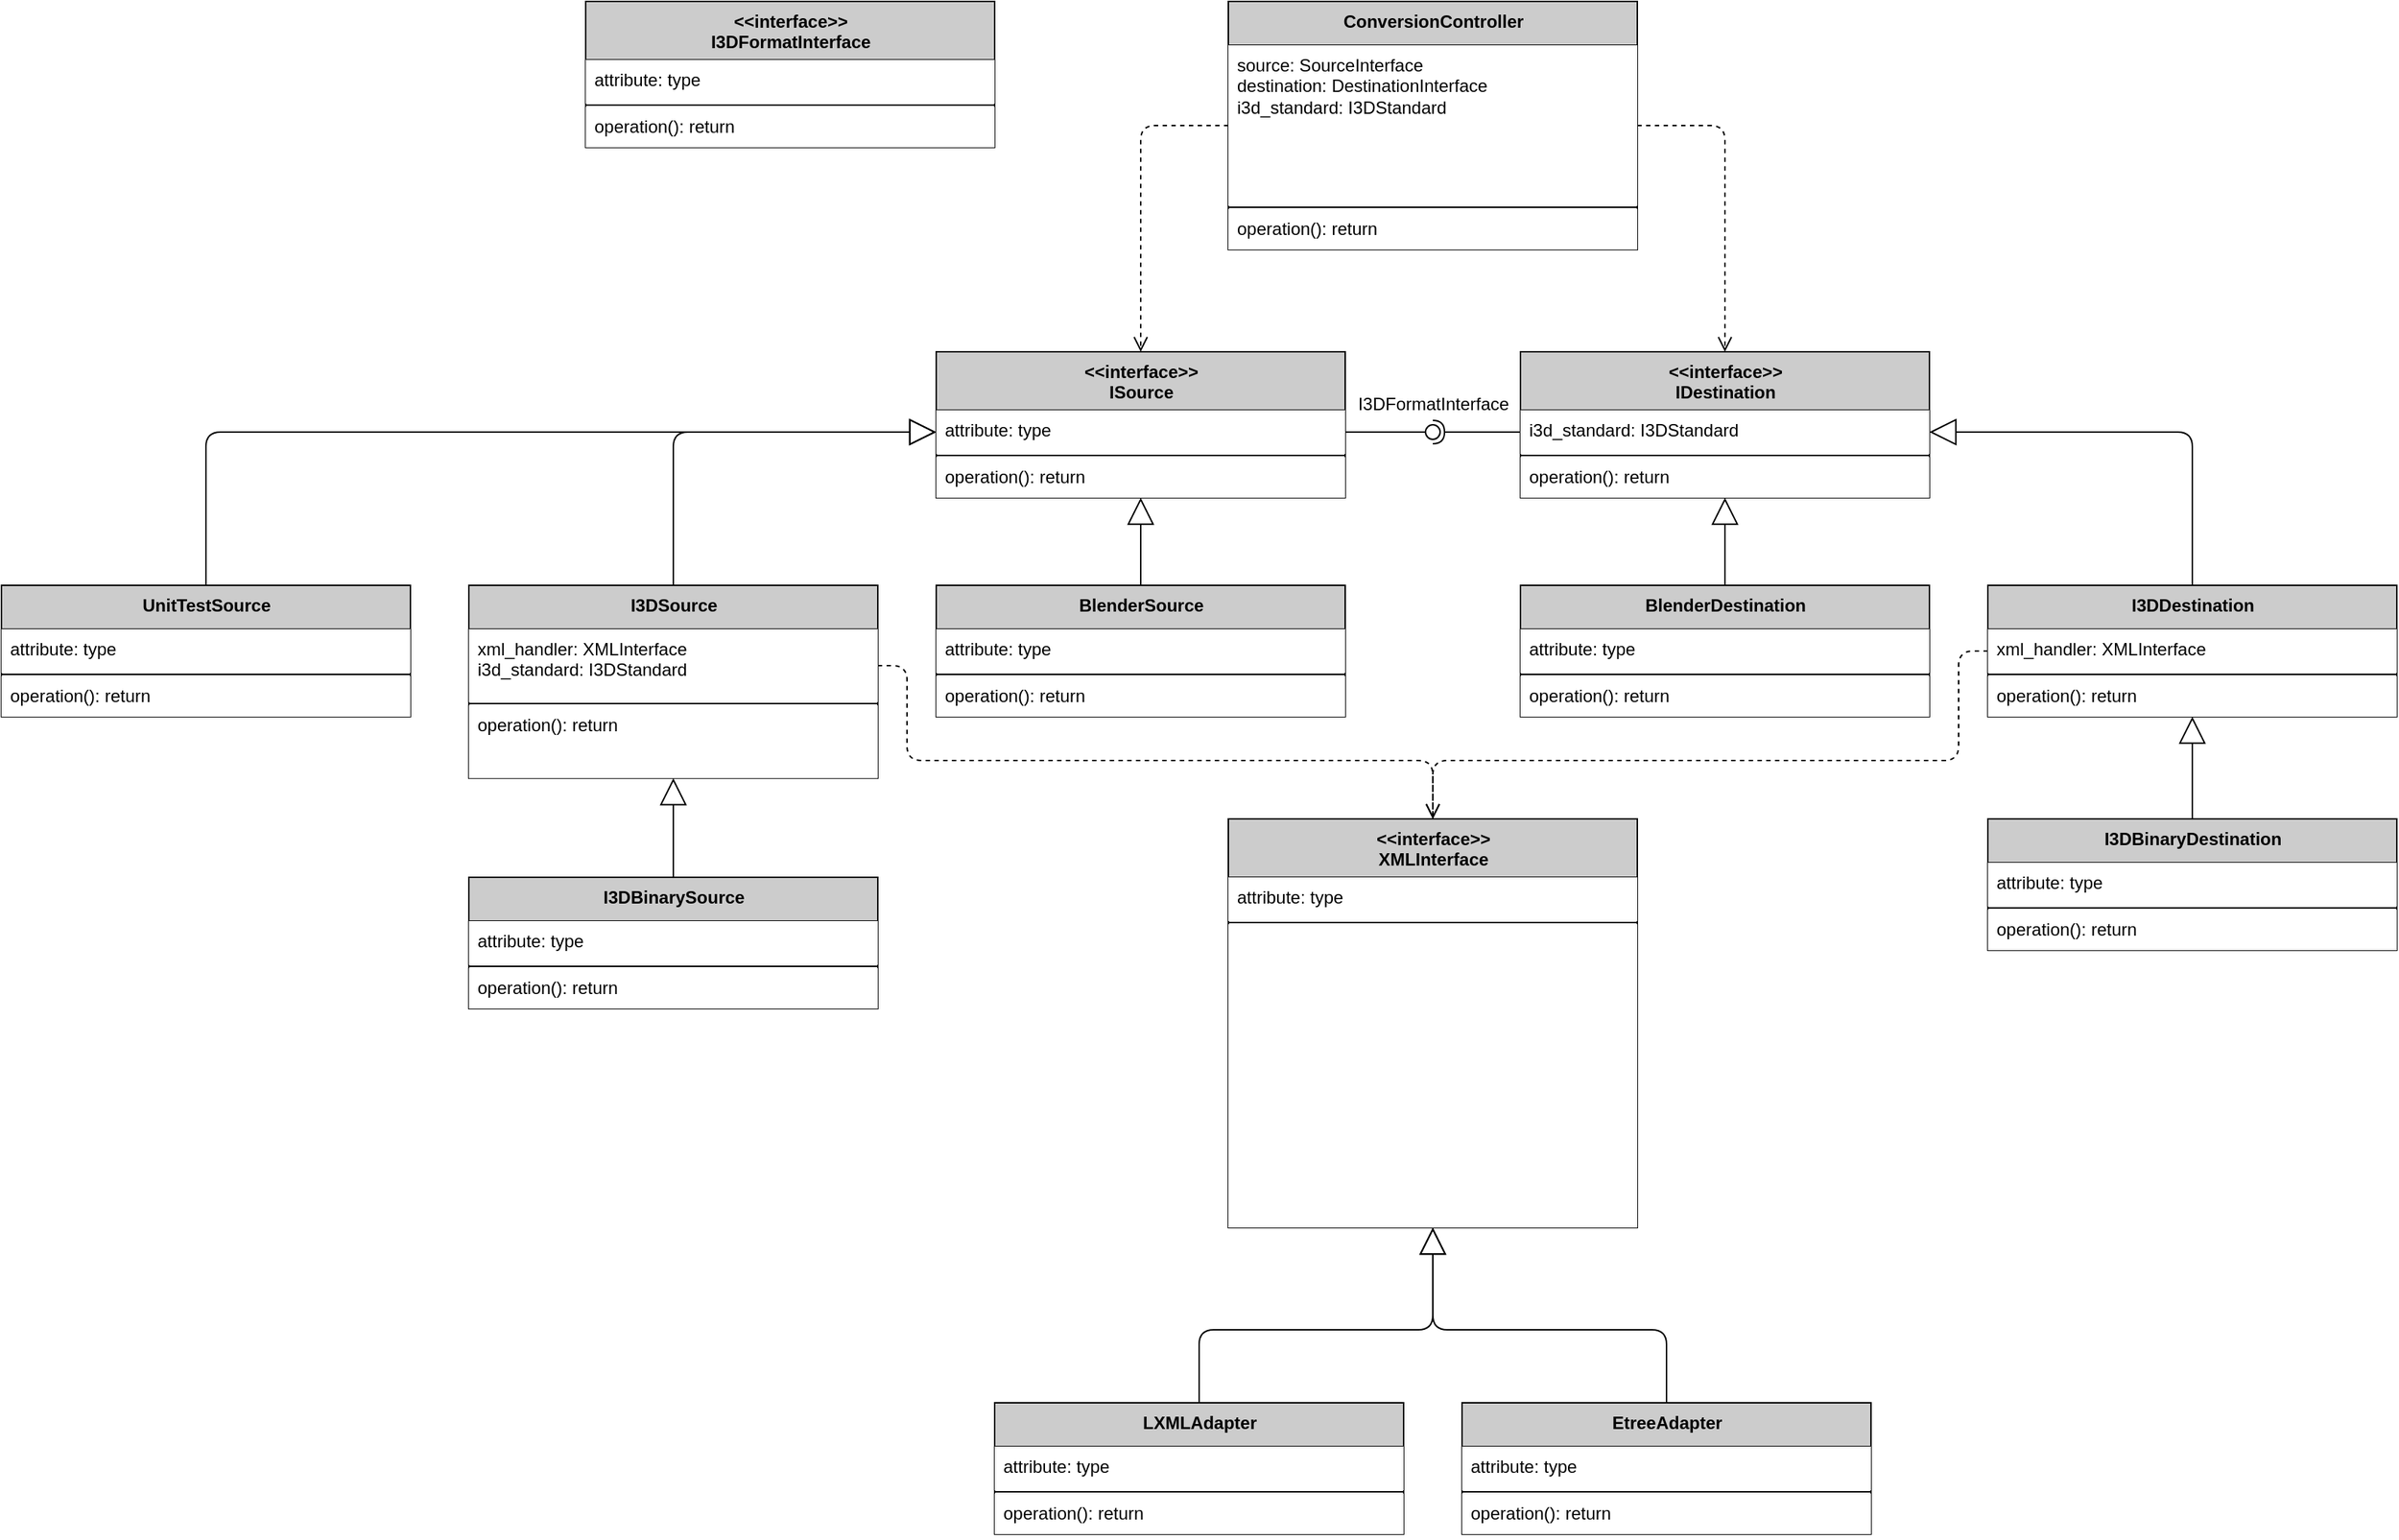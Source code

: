 <mxfile version="14.6.13" type="device" pages="3"><diagram id="AAYSQOXuR-C3PkF5I2tt" name="Modular Architecture"><mxGraphModel dx="4148" dy="2170" grid="1" gridSize="10" guides="1" tooltips="1" connect="1" arrows="1" fold="1" page="1" pageScale="1" pageWidth="1169" pageHeight="827" math="0" shadow="0"><root><mxCell id="ESPLEC_5IfRMAfFLQgVI-0"/><mxCell id="ESPLEC_5IfRMAfFLQgVI-1" parent="ESPLEC_5IfRMAfFLQgVI-0"/><mxCell id="ESPLEC_5IfRMAfFLQgVI-19" value="BlenderSource" style="swimlane;fontStyle=1;align=center;verticalAlign=top;childLayout=stackLayout;horizontal=1;startSize=30;horizontalStack=0;resizeParent=1;resizeParentMax=0;resizeLast=0;collapsible=1;marginBottom=0;fillColor=#CCCCCC;html=1;" parent="ESPLEC_5IfRMAfFLQgVI-1" vertex="1"><mxGeometry x="-640" y="320" width="280" height="90" as="geometry"/></mxCell><mxCell id="ESPLEC_5IfRMAfFLQgVI-20" value="attribute: type&lt;br&gt;&amp;nbsp;" style="text;strokeColor=none;align=left;verticalAlign=top;spacingLeft=4;spacingRight=4;overflow=hidden;rotatable=0;points=[[0,0.5],[1,0.5],[1, 0.25],[1,0.75],[0, 0.25],[0,0.75]];portConstraint=eastwest;html=1;fillColor=#ffffff;" parent="ESPLEC_5IfRMAfFLQgVI-19" vertex="1"><mxGeometry y="30" width="280" height="30" as="geometry"/></mxCell><mxCell id="ESPLEC_5IfRMAfFLQgVI-21" value="" style="line;strokeWidth=1;fillColor=none;align=left;verticalAlign=middle;spacingTop=0;spacingLeft=0;spacingRight=0;rotatable=0;labelPosition=right;points=[];portConstraint=eastwest;sketch=0;spacing=0;fontSize=12;perimeterSpacing=0;shadow=0;" parent="ESPLEC_5IfRMAfFLQgVI-19" vertex="1"><mxGeometry y="60" width="280" height="2.12" as="geometry"/></mxCell><mxCell id="ESPLEC_5IfRMAfFLQgVI-22" value="operation(): return" style="text;strokeColor=none;align=left;verticalAlign=top;spacingLeft=4;spacingRight=4;overflow=hidden;rotatable=0;points=[[0,0.5],[1,0.5]];portConstraint=eastwest;fillColor=#ffffff;html=1;" parent="ESPLEC_5IfRMAfFLQgVI-19" vertex="1"><mxGeometry y="62.12" width="280" height="27.88" as="geometry"/></mxCell><mxCell id="ESPLEC_5IfRMAfFLQgVI-23" value="I3DBinaryDestination" style="swimlane;fontStyle=1;align=center;verticalAlign=top;childLayout=stackLayout;horizontal=1;startSize=30;horizontalStack=0;resizeParent=1;resizeParentMax=0;resizeLast=0;collapsible=1;marginBottom=0;fillColor=#CCCCCC;html=1;" parent="ESPLEC_5IfRMAfFLQgVI-1" vertex="1"><mxGeometry x="80" y="480" width="280" height="90" as="geometry"/></mxCell><mxCell id="ESPLEC_5IfRMAfFLQgVI-24" value="attribute: type&lt;br&gt;&amp;nbsp;" style="text;strokeColor=none;align=left;verticalAlign=top;spacingLeft=4;spacingRight=4;overflow=hidden;rotatable=0;points=[[0,0.5],[1,0.5],[1, 0.25],[1,0.75],[0, 0.25],[0,0.75]];portConstraint=eastwest;html=1;fillColor=#ffffff;" parent="ESPLEC_5IfRMAfFLQgVI-23" vertex="1"><mxGeometry y="30" width="280" height="30" as="geometry"/></mxCell><mxCell id="ESPLEC_5IfRMAfFLQgVI-25" value="" style="line;strokeWidth=1;fillColor=none;align=left;verticalAlign=middle;spacingTop=0;spacingLeft=0;spacingRight=0;rotatable=0;labelPosition=right;points=[];portConstraint=eastwest;sketch=0;spacing=0;fontSize=12;perimeterSpacing=0;shadow=0;" parent="ESPLEC_5IfRMAfFLQgVI-23" vertex="1"><mxGeometry y="60" width="280" height="2.12" as="geometry"/></mxCell><mxCell id="ESPLEC_5IfRMAfFLQgVI-26" value="operation(): return" style="text;strokeColor=none;align=left;verticalAlign=top;spacingLeft=4;spacingRight=4;overflow=hidden;rotatable=0;points=[[0,0.5],[1,0.5]];portConstraint=eastwest;fillColor=#ffffff;html=1;" parent="ESPLEC_5IfRMAfFLQgVI-23" vertex="1"><mxGeometry y="62.12" width="280" height="27.88" as="geometry"/></mxCell><mxCell id="ESPLEC_5IfRMAfFLQgVI-66" value="&amp;lt;&amp;lt;interface&amp;gt;&amp;gt;&lt;br&gt;ISource" style="swimlane;fontStyle=1;align=center;verticalAlign=top;childLayout=stackLayout;horizontal=1;startSize=40;horizontalStack=0;resizeParent=1;resizeParentMax=0;resizeLast=0;collapsible=1;marginBottom=0;fillColor=#CCCCCC;html=1;" parent="ESPLEC_5IfRMAfFLQgVI-1" vertex="1"><mxGeometry x="-640" y="160" width="280" height="100" as="geometry"/></mxCell><mxCell id="ESPLEC_5IfRMAfFLQgVI-67" value="attribute: type&lt;br&gt;&amp;nbsp;" style="text;strokeColor=none;align=left;verticalAlign=top;spacingLeft=4;spacingRight=4;overflow=hidden;rotatable=0;points=[[0,0.5],[1,0.5],[1, 0.25],[1,0.75],[0, 0.25],[0,0.75]];portConstraint=eastwest;html=1;fillColor=#ffffff;" parent="ESPLEC_5IfRMAfFLQgVI-66" vertex="1"><mxGeometry y="40" width="280" height="30" as="geometry"/></mxCell><mxCell id="ESPLEC_5IfRMAfFLQgVI-68" value="" style="line;strokeWidth=1;fillColor=none;align=left;verticalAlign=middle;spacingTop=0;spacingLeft=0;spacingRight=0;rotatable=0;labelPosition=right;points=[];portConstraint=eastwest;sketch=0;spacing=0;fontSize=12;perimeterSpacing=0;shadow=0;" parent="ESPLEC_5IfRMAfFLQgVI-66" vertex="1"><mxGeometry y="70" width="280" height="2.12" as="geometry"/></mxCell><mxCell id="ESPLEC_5IfRMAfFLQgVI-69" value="operation(): return" style="text;strokeColor=none;align=left;verticalAlign=top;spacingLeft=4;spacingRight=4;overflow=hidden;rotatable=0;points=[[0,0.5],[1,0.5]];portConstraint=eastwest;fillColor=#ffffff;html=1;" parent="ESPLEC_5IfRMAfFLQgVI-66" vertex="1"><mxGeometry y="72.12" width="280" height="27.88" as="geometry"/></mxCell><mxCell id="ESPLEC_5IfRMAfFLQgVI-70" value="&amp;lt;&amp;lt;interface&amp;gt;&amp;gt;&lt;br&gt;IDestination" style="swimlane;fontStyle=1;align=center;verticalAlign=top;childLayout=stackLayout;horizontal=1;startSize=40;horizontalStack=0;resizeParent=1;resizeParentMax=0;resizeLast=0;collapsible=1;marginBottom=0;fillColor=#CCCCCC;html=1;" parent="ESPLEC_5IfRMAfFLQgVI-1" vertex="1"><mxGeometry x="-240" y="160" width="280" height="100" as="geometry"/></mxCell><mxCell id="ESPLEC_5IfRMAfFLQgVI-71" value="i3d_standard: I3DStandard" style="text;strokeColor=none;align=left;verticalAlign=top;spacingLeft=4;spacingRight=4;overflow=hidden;rotatable=0;points=[[0,0.5],[1,0.5],[1, 0.25],[1,0.75],[0, 0.25],[0,0.75]];portConstraint=eastwest;html=1;fillColor=#ffffff;" parent="ESPLEC_5IfRMAfFLQgVI-70" vertex="1"><mxGeometry y="40" width="280" height="30" as="geometry"/></mxCell><mxCell id="ESPLEC_5IfRMAfFLQgVI-72" value="" style="line;strokeWidth=1;fillColor=none;align=left;verticalAlign=middle;spacingTop=0;spacingLeft=0;spacingRight=0;rotatable=0;labelPosition=right;points=[];portConstraint=eastwest;sketch=0;spacing=0;fontSize=12;perimeterSpacing=0;shadow=0;" parent="ESPLEC_5IfRMAfFLQgVI-70" vertex="1"><mxGeometry y="70" width="280" height="2.12" as="geometry"/></mxCell><mxCell id="ESPLEC_5IfRMAfFLQgVI-73" value="operation(): return" style="text;strokeColor=none;align=left;verticalAlign=top;spacingLeft=4;spacingRight=4;overflow=hidden;rotatable=0;points=[[0,0.5],[1,0.5]];portConstraint=eastwest;fillColor=#ffffff;html=1;" parent="ESPLEC_5IfRMAfFLQgVI-70" vertex="1"><mxGeometry y="72.12" width="280" height="27.88" as="geometry"/></mxCell><mxCell id="ESPLEC_5IfRMAfFLQgVI-74" value="I3DSource" style="swimlane;fontStyle=1;align=center;verticalAlign=top;childLayout=stackLayout;horizontal=1;startSize=30;horizontalStack=0;resizeParent=1;resizeParentMax=0;resizeLast=0;collapsible=1;marginBottom=0;fillColor=#CCCCCC;html=1;" parent="ESPLEC_5IfRMAfFLQgVI-1" vertex="1"><mxGeometry x="-960" y="320" width="280" height="132.12" as="geometry"/></mxCell><mxCell id="ESPLEC_5IfRMAfFLQgVI-75" value="xml_handler: XMLInterface&lt;br&gt;i3d_standard: I3DStandard" style="text;strokeColor=none;align=left;verticalAlign=top;spacingLeft=4;spacingRight=4;overflow=hidden;rotatable=0;points=[[0,0.5],[1,0.5],[1, 0.25],[1,0.75],[0, 0.25],[0,0.75]];portConstraint=eastwest;html=1;fillColor=#ffffff;" parent="ESPLEC_5IfRMAfFLQgVI-74" vertex="1"><mxGeometry y="30" width="280" height="50" as="geometry"/></mxCell><mxCell id="ESPLEC_5IfRMAfFLQgVI-76" value="" style="line;strokeWidth=1;fillColor=none;align=left;verticalAlign=middle;spacingTop=0;spacingLeft=0;spacingRight=0;rotatable=0;labelPosition=right;points=[];portConstraint=eastwest;sketch=0;spacing=0;fontSize=12;perimeterSpacing=0;shadow=0;" parent="ESPLEC_5IfRMAfFLQgVI-74" vertex="1"><mxGeometry y="80" width="280" height="2.12" as="geometry"/></mxCell><mxCell id="ESPLEC_5IfRMAfFLQgVI-77" value="operation(): return" style="text;strokeColor=none;align=left;verticalAlign=top;spacingLeft=4;spacingRight=4;overflow=hidden;rotatable=0;points=[[0,0.5],[1,0.5]];portConstraint=eastwest;fillColor=#ffffff;html=1;" parent="ESPLEC_5IfRMAfFLQgVI-74" vertex="1"><mxGeometry y="82.12" width="280" height="50" as="geometry"/></mxCell><mxCell id="ESPLEC_5IfRMAfFLQgVI-78" value="BlenderDestination" style="swimlane;fontStyle=1;align=center;verticalAlign=top;childLayout=stackLayout;horizontal=1;startSize=30;horizontalStack=0;resizeParent=1;resizeParentMax=0;resizeLast=0;collapsible=1;marginBottom=0;fillColor=#CCCCCC;html=1;" parent="ESPLEC_5IfRMAfFLQgVI-1" vertex="1"><mxGeometry x="-240" y="320" width="280" height="90" as="geometry"/></mxCell><mxCell id="ESPLEC_5IfRMAfFLQgVI-79" value="attribute: type&lt;br&gt;&amp;nbsp;" style="text;strokeColor=none;align=left;verticalAlign=top;spacingLeft=4;spacingRight=4;overflow=hidden;rotatable=0;points=[[0,0.5],[1,0.5],[1, 0.25],[1,0.75],[0, 0.25],[0,0.75]];portConstraint=eastwest;html=1;fillColor=#ffffff;" parent="ESPLEC_5IfRMAfFLQgVI-78" vertex="1"><mxGeometry y="30" width="280" height="30" as="geometry"/></mxCell><mxCell id="ESPLEC_5IfRMAfFLQgVI-80" value="" style="line;strokeWidth=1;fillColor=none;align=left;verticalAlign=middle;spacingTop=0;spacingLeft=0;spacingRight=0;rotatable=0;labelPosition=right;points=[];portConstraint=eastwest;sketch=0;spacing=0;fontSize=12;perimeterSpacing=0;shadow=0;" parent="ESPLEC_5IfRMAfFLQgVI-78" vertex="1"><mxGeometry y="60" width="280" height="2.12" as="geometry"/></mxCell><mxCell id="ESPLEC_5IfRMAfFLQgVI-81" value="operation(): return" style="text;strokeColor=none;align=left;verticalAlign=top;spacingLeft=4;spacingRight=4;overflow=hidden;rotatable=0;points=[[0,0.5],[1,0.5]];portConstraint=eastwest;fillColor=#ffffff;html=1;" parent="ESPLEC_5IfRMAfFLQgVI-78" vertex="1"><mxGeometry y="62.12" width="280" height="27.88" as="geometry"/></mxCell><mxCell id="ESPLEC_5IfRMAfFLQgVI-82" value="ConversionController" style="swimlane;fontStyle=1;align=center;verticalAlign=top;childLayout=stackLayout;horizontal=1;startSize=30;horizontalStack=0;resizeParent=1;resizeParentMax=0;resizeLast=0;collapsible=1;marginBottom=0;fillColor=#CCCCCC;html=1;" parent="ESPLEC_5IfRMAfFLQgVI-1" vertex="1"><mxGeometry x="-440" y="-80" width="280" height="170" as="geometry"/></mxCell><mxCell id="ESPLEC_5IfRMAfFLQgVI-83" value="source: SourceInterface&lt;br&gt;destination: DestinationInterface&lt;br&gt;i3d_standard: I3DStandard" style="text;strokeColor=none;align=left;verticalAlign=top;spacingLeft=4;spacingRight=4;overflow=hidden;rotatable=0;points=[[0,0.5],[1,0.5],[1, 0.25],[1,0.75],[0, 0.25],[0,0.75]];portConstraint=eastwest;html=1;fillColor=#ffffff;" parent="ESPLEC_5IfRMAfFLQgVI-82" vertex="1"><mxGeometry y="30" width="280" height="110" as="geometry"/></mxCell><mxCell id="ESPLEC_5IfRMAfFLQgVI-84" value="" style="line;strokeWidth=1;fillColor=none;align=left;verticalAlign=middle;spacingTop=0;spacingLeft=0;spacingRight=0;rotatable=0;labelPosition=right;points=[];portConstraint=eastwest;sketch=0;spacing=0;fontSize=12;perimeterSpacing=0;shadow=0;" parent="ESPLEC_5IfRMAfFLQgVI-82" vertex="1"><mxGeometry y="140" width="280" height="2.12" as="geometry"/></mxCell><mxCell id="ESPLEC_5IfRMAfFLQgVI-85" value="operation(): return" style="text;strokeColor=none;align=left;verticalAlign=top;spacingLeft=4;spacingRight=4;overflow=hidden;rotatable=0;points=[[0,0.5],[1,0.5]];portConstraint=eastwest;fillColor=#ffffff;html=1;" parent="ESPLEC_5IfRMAfFLQgVI-82" vertex="1"><mxGeometry y="142.12" width="280" height="27.88" as="geometry"/></mxCell><mxCell id="ESPLEC_5IfRMAfFLQgVI-87" value="I3DDestination" style="swimlane;fontStyle=1;align=center;verticalAlign=top;childLayout=stackLayout;horizontal=1;startSize=30;horizontalStack=0;resizeParent=1;resizeParentMax=0;resizeLast=0;collapsible=1;marginBottom=0;fillColor=#CCCCCC;html=1;" parent="ESPLEC_5IfRMAfFLQgVI-1" vertex="1"><mxGeometry x="80" y="320" width="280" height="90" as="geometry"/></mxCell><mxCell id="ESPLEC_5IfRMAfFLQgVI-88" value="xml_handler: XMLInterface&lt;br&gt;&amp;nbsp;" style="text;strokeColor=none;align=left;verticalAlign=top;spacingLeft=4;spacingRight=4;overflow=hidden;rotatable=0;points=[[0,0.5],[1,0.5],[1, 0.25],[1,0.75],[0, 0.25],[0,0.75]];portConstraint=eastwest;html=1;fillColor=#ffffff;" parent="ESPLEC_5IfRMAfFLQgVI-87" vertex="1"><mxGeometry y="30" width="280" height="30" as="geometry"/></mxCell><mxCell id="ESPLEC_5IfRMAfFLQgVI-89" value="" style="line;strokeWidth=1;fillColor=none;align=left;verticalAlign=middle;spacingTop=0;spacingLeft=0;spacingRight=0;rotatable=0;labelPosition=right;points=[];portConstraint=eastwest;sketch=0;spacing=0;fontSize=12;perimeterSpacing=0;shadow=0;" parent="ESPLEC_5IfRMAfFLQgVI-87" vertex="1"><mxGeometry y="60" width="280" height="2.12" as="geometry"/></mxCell><mxCell id="ESPLEC_5IfRMAfFLQgVI-90" value="operation(): return" style="text;strokeColor=none;align=left;verticalAlign=top;spacingLeft=4;spacingRight=4;overflow=hidden;rotatable=0;points=[[0,0.5],[1,0.5]];portConstraint=eastwest;fillColor=#ffffff;html=1;" parent="ESPLEC_5IfRMAfFLQgVI-87" vertex="1"><mxGeometry y="62.12" width="280" height="27.88" as="geometry"/></mxCell><mxCell id="ESPLEC_5IfRMAfFLQgVI-91" value="I3DBinarySource" style="swimlane;fontStyle=1;align=center;verticalAlign=top;childLayout=stackLayout;horizontal=1;startSize=30;horizontalStack=0;resizeParent=1;resizeParentMax=0;resizeLast=0;collapsible=1;marginBottom=0;fillColor=#CCCCCC;html=1;" parent="ESPLEC_5IfRMAfFLQgVI-1" vertex="1"><mxGeometry x="-960" y="520" width="280" height="90" as="geometry"/></mxCell><mxCell id="ESPLEC_5IfRMAfFLQgVI-92" value="attribute: type&lt;br&gt;&amp;nbsp;" style="text;strokeColor=none;align=left;verticalAlign=top;spacingLeft=4;spacingRight=4;overflow=hidden;rotatable=0;points=[[0,0.5],[1,0.5],[1, 0.25],[1,0.75],[0, 0.25],[0,0.75]];portConstraint=eastwest;html=1;fillColor=#ffffff;" parent="ESPLEC_5IfRMAfFLQgVI-91" vertex="1"><mxGeometry y="30" width="280" height="30" as="geometry"/></mxCell><mxCell id="ESPLEC_5IfRMAfFLQgVI-93" value="" style="line;strokeWidth=1;fillColor=none;align=left;verticalAlign=middle;spacingTop=0;spacingLeft=0;spacingRight=0;rotatable=0;labelPosition=right;points=[];portConstraint=eastwest;sketch=0;spacing=0;fontSize=12;perimeterSpacing=0;shadow=0;" parent="ESPLEC_5IfRMAfFLQgVI-91" vertex="1"><mxGeometry y="60" width="280" height="2.12" as="geometry"/></mxCell><mxCell id="ESPLEC_5IfRMAfFLQgVI-94" value="operation(): return" style="text;strokeColor=none;align=left;verticalAlign=top;spacingLeft=4;spacingRight=4;overflow=hidden;rotatable=0;points=[[0,0.5],[1,0.5]];portConstraint=eastwest;fillColor=#ffffff;html=1;" parent="ESPLEC_5IfRMAfFLQgVI-91" vertex="1"><mxGeometry y="62.12" width="280" height="27.88" as="geometry"/></mxCell><mxCell id="ESPLEC_5IfRMAfFLQgVI-95" value="" style="endArrow=open;startArrow=none;endFill=0;startFill=0;endSize=8;html=1;verticalAlign=bottom;dashed=1;labelBackgroundColor=none;entryX=0.5;entryY=0;entryDx=0;entryDy=0;exitX=1;exitY=0.5;exitDx=0;exitDy=0;" parent="ESPLEC_5IfRMAfFLQgVI-1" source="ESPLEC_5IfRMAfFLQgVI-83" target="ESPLEC_5IfRMAfFLQgVI-70" edge="1"><mxGeometry y="40" width="160" relative="1" as="geometry"><mxPoint x="-310" y="230" as="sourcePoint"/><mxPoint x="-150" y="230" as="targetPoint"/><mxPoint as="offset"/><Array as="points"><mxPoint x="-100" y="5"/></Array></mxGeometry></mxCell><mxCell id="ESPLEC_5IfRMAfFLQgVI-96" value="" style="endArrow=open;startArrow=none;endFill=0;startFill=0;endSize=8;html=1;verticalAlign=bottom;dashed=1;labelBackgroundColor=none;entryX=0.5;entryY=0;entryDx=0;entryDy=0;exitX=0;exitY=0.5;exitDx=0;exitDy=0;" parent="ESPLEC_5IfRMAfFLQgVI-1" source="ESPLEC_5IfRMAfFLQgVI-83" target="ESPLEC_5IfRMAfFLQgVI-66" edge="1"><mxGeometry y="40" width="160" relative="1" as="geometry"><mxPoint x="-360" y="230" as="sourcePoint"/><mxPoint x="-200" y="230" as="targetPoint"/><mxPoint as="offset"/><Array as="points"><mxPoint x="-500" y="5"/></Array></mxGeometry></mxCell><mxCell id="ESPLEC_5IfRMAfFLQgVI-97" value="" style="endArrow=block;endSize=16;endFill=0;html=1;exitX=0.5;exitY=0;exitDx=0;exitDy=0;entryX=0.5;entryY=1;entryDx=0;entryDy=0;" parent="ESPLEC_5IfRMAfFLQgVI-1" source="ESPLEC_5IfRMAfFLQgVI-19" target="ESPLEC_5IfRMAfFLQgVI-66" edge="1"><mxGeometry width="160" relative="1" as="geometry"><mxPoint x="-750" y="280" as="sourcePoint"/><mxPoint x="-680" y="290" as="targetPoint"/></mxGeometry></mxCell><mxCell id="ESPLEC_5IfRMAfFLQgVI-98" value="" style="endArrow=block;endSize=16;endFill=0;html=1;exitX=0.5;exitY=0;exitDx=0;exitDy=0;entryX=0;entryY=0.5;entryDx=0;entryDy=0;" parent="ESPLEC_5IfRMAfFLQgVI-1" source="ESPLEC_5IfRMAfFLQgVI-74" target="ESPLEC_5IfRMAfFLQgVI-67" edge="1"><mxGeometry width="160" relative="1" as="geometry"><mxPoint x="-760" y="320" as="sourcePoint"/><mxPoint x="-870" y="220" as="targetPoint"/><Array as="points"><mxPoint x="-820" y="215"/></Array></mxGeometry></mxCell><mxCell id="ESPLEC_5IfRMAfFLQgVI-101" value="" style="endArrow=block;endSize=16;endFill=0;html=1;exitX=0.5;exitY=0;exitDx=0;exitDy=0;entryX=0.5;entryY=1;entryDx=0;entryDy=0;" parent="ESPLEC_5IfRMAfFLQgVI-1" source="ESPLEC_5IfRMAfFLQgVI-78" target="ESPLEC_5IfRMAfFLQgVI-70" edge="1"><mxGeometry width="160" relative="1" as="geometry"><mxPoint x="280" y="320" as="sourcePoint"/><mxPoint x="-100" y="280" as="targetPoint"/></mxGeometry></mxCell><mxCell id="ESPLEC_5IfRMAfFLQgVI-102" value="" style="endArrow=block;endSize=16;endFill=0;html=1;entryX=1;entryY=0.5;entryDx=0;entryDy=0;exitX=0.5;exitY=0;exitDx=0;exitDy=0;" parent="ESPLEC_5IfRMAfFLQgVI-1" source="ESPLEC_5IfRMAfFLQgVI-87" target="ESPLEC_5IfRMAfFLQgVI-71" edge="1"><mxGeometry width="160" relative="1" as="geometry"><mxPoint x="280" y="320" as="sourcePoint"/><mxPoint x="280" y="240" as="targetPoint"/><Array as="points"><mxPoint x="220" y="215"/></Array></mxGeometry></mxCell><mxCell id="ESPLEC_5IfRMAfFLQgVI-105" value="" style="endArrow=block;endSize=16;endFill=0;html=1;exitX=0.5;exitY=0;exitDx=0;exitDy=0;entryX=0.5;entryY=1;entryDx=0;entryDy=0;" parent="ESPLEC_5IfRMAfFLQgVI-1" source="ESPLEC_5IfRMAfFLQgVI-91" target="ESPLEC_5IfRMAfFLQgVI-74" edge="1"><mxGeometry width="160" relative="1" as="geometry"><mxPoint x="-730" y="350" as="sourcePoint"/><mxPoint x="-1060" y="280" as="targetPoint"/></mxGeometry></mxCell><mxCell id="ESPLEC_5IfRMAfFLQgVI-106" value="" style="endArrow=block;endSize=16;endFill=0;html=1;exitX=0.5;exitY=0;exitDx=0;exitDy=0;entryX=0.5;entryY=1;entryDx=0;entryDy=0;" parent="ESPLEC_5IfRMAfFLQgVI-1" source="ESPLEC_5IfRMAfFLQgVI-23" target="ESPLEC_5IfRMAfFLQgVI-87" edge="1"><mxGeometry width="160" relative="1" as="geometry"><mxPoint x="410" y="330" as="sourcePoint"/><mxPoint x="410" y="250" as="targetPoint"/></mxGeometry></mxCell><mxCell id="ESPLEC_5IfRMAfFLQgVI-107" value="" style="rounded=0;orthogonalLoop=1;jettySize=auto;html=1;endArrow=none;endFill=0;exitX=1;exitY=0.5;exitDx=0;exitDy=0;" parent="ESPLEC_5IfRMAfFLQgVI-1" source="ESPLEC_5IfRMAfFLQgVI-67" target="ESPLEC_5IfRMAfFLQgVI-110" edge="1"><mxGeometry relative="1" as="geometry"><mxPoint x="-280" y="305" as="sourcePoint"/></mxGeometry></mxCell><mxCell id="ESPLEC_5IfRMAfFLQgVI-108" value="I3DFormatInterface" style="edgeLabel;html=1;align=center;verticalAlign=middle;resizable=0;points=[];fontSize=12;" parent="ESPLEC_5IfRMAfFLQgVI-107" vertex="1" connectable="0"><mxGeometry x="-0.377" y="1" relative="1" as="geometry"><mxPoint x="43" y="-18" as="offset"/></mxGeometry></mxCell><mxCell id="ESPLEC_5IfRMAfFLQgVI-109" value="" style="rounded=0;orthogonalLoop=1;jettySize=auto;html=1;endArrow=halfCircle;endFill=0;entryX=0.5;entryY=0.5;entryDx=0;entryDy=0;endSize=6;strokeWidth=1;exitX=0;exitY=0.5;exitDx=0;exitDy=0;" parent="ESPLEC_5IfRMAfFLQgVI-1" source="ESPLEC_5IfRMAfFLQgVI-71" target="ESPLEC_5IfRMAfFLQgVI-110" edge="1"><mxGeometry relative="1" as="geometry"><mxPoint x="-240" y="305" as="sourcePoint"/></mxGeometry></mxCell><mxCell id="ESPLEC_5IfRMAfFLQgVI-110" value="" style="ellipse;whiteSpace=wrap;html=1;fontFamily=Helvetica;fontSize=12;fontColor=#000000;align=center;strokeColor=#000000;fillColor=#ffffff;points=[];aspect=fixed;resizable=0;" parent="ESPLEC_5IfRMAfFLQgVI-1" vertex="1"><mxGeometry x="-305" y="210" width="10" height="10" as="geometry"/></mxCell><mxCell id="ESPLEC_5IfRMAfFLQgVI-119" value="&amp;lt;&amp;lt;interface&amp;gt;&amp;gt;&lt;br&gt;XMLInterface" style="swimlane;fontStyle=1;align=center;verticalAlign=top;childLayout=stackLayout;horizontal=1;startSize=40;horizontalStack=0;resizeParent=1;resizeParentMax=0;resizeLast=0;collapsible=1;marginBottom=0;fillColor=#CCCCCC;html=1;" parent="ESPLEC_5IfRMAfFLQgVI-1" vertex="1"><mxGeometry x="-440" y="480" width="280" height="280" as="geometry"/></mxCell><mxCell id="ESPLEC_5IfRMAfFLQgVI-120" value="attribute: type&lt;br&gt;&amp;nbsp;" style="text;strokeColor=none;align=left;verticalAlign=top;spacingLeft=4;spacingRight=4;overflow=hidden;rotatable=0;points=[[0,0.5],[1,0.5],[1, 0.25],[1,0.75],[0, 0.25],[0,0.75]];portConstraint=eastwest;html=1;fillColor=#ffffff;" parent="ESPLEC_5IfRMAfFLQgVI-119" vertex="1"><mxGeometry y="40" width="280" height="30" as="geometry"/></mxCell><mxCell id="ESPLEC_5IfRMAfFLQgVI-121" value="" style="line;strokeWidth=1;fillColor=none;align=left;verticalAlign=middle;spacingTop=0;spacingLeft=0;spacingRight=0;rotatable=0;labelPosition=right;points=[];portConstraint=eastwest;sketch=0;spacing=0;fontSize=12;perimeterSpacing=0;shadow=0;" parent="ESPLEC_5IfRMAfFLQgVI-119" vertex="1"><mxGeometry y="70" width="280" height="2.12" as="geometry"/></mxCell><mxCell id="ESPLEC_5IfRMAfFLQgVI-122" value="" style="text;strokeColor=none;align=left;verticalAlign=top;spacingLeft=4;spacingRight=4;overflow=hidden;rotatable=0;points=[[0,0.5],[1,0.5]];portConstraint=eastwest;fillColor=#ffffff;html=1;" parent="ESPLEC_5IfRMAfFLQgVI-119" vertex="1"><mxGeometry y="72.12" width="280" height="207.88" as="geometry"/></mxCell><mxCell id="ESPLEC_5IfRMAfFLQgVI-131" value="LXMLAdapter" style="swimlane;fontStyle=1;align=center;verticalAlign=top;childLayout=stackLayout;horizontal=1;startSize=30;horizontalStack=0;resizeParent=1;resizeParentMax=0;resizeLast=0;collapsible=1;marginBottom=0;fillColor=#CCCCCC;html=1;fontSize=12;" parent="ESPLEC_5IfRMAfFLQgVI-1" vertex="1"><mxGeometry x="-600" y="880" width="280" height="90" as="geometry"/></mxCell><mxCell id="ESPLEC_5IfRMAfFLQgVI-132" value="attribute: type&lt;br&gt;&amp;nbsp;" style="text;strokeColor=none;align=left;verticalAlign=top;spacingLeft=4;spacingRight=4;overflow=hidden;rotatable=0;points=[[0,0.5],[1,0.5],[1, 0.25],[1,0.75],[0, 0.25],[0,0.75]];portConstraint=eastwest;html=1;fillColor=#ffffff;" parent="ESPLEC_5IfRMAfFLQgVI-131" vertex="1"><mxGeometry y="30" width="280" height="30" as="geometry"/></mxCell><mxCell id="ESPLEC_5IfRMAfFLQgVI-133" value="" style="line;strokeWidth=1;fillColor=none;align=left;verticalAlign=middle;spacingTop=0;spacingLeft=0;spacingRight=0;rotatable=0;labelPosition=right;points=[];portConstraint=eastwest;sketch=0;spacing=0;fontSize=12;perimeterSpacing=0;shadow=0;" parent="ESPLEC_5IfRMAfFLQgVI-131" vertex="1"><mxGeometry y="60" width="280" height="2.12" as="geometry"/></mxCell><mxCell id="ESPLEC_5IfRMAfFLQgVI-134" value="operation(): return" style="text;strokeColor=none;align=left;verticalAlign=top;spacingLeft=4;spacingRight=4;overflow=hidden;rotatable=0;points=[[0,0.5],[1,0.5]];portConstraint=eastwest;fillColor=#ffffff;html=1;" parent="ESPLEC_5IfRMAfFLQgVI-131" vertex="1"><mxGeometry y="62.12" width="280" height="27.88" as="geometry"/></mxCell><mxCell id="ESPLEC_5IfRMAfFLQgVI-135" value="EtreeAdapter" style="swimlane;fontStyle=1;align=center;verticalAlign=top;childLayout=stackLayout;horizontal=1;startSize=30;horizontalStack=0;resizeParent=1;resizeParentMax=0;resizeLast=0;collapsible=1;marginBottom=0;fillColor=#CCCCCC;html=1;fontSize=12;" parent="ESPLEC_5IfRMAfFLQgVI-1" vertex="1"><mxGeometry x="-280" y="880" width="280" height="90" as="geometry"/></mxCell><mxCell id="ESPLEC_5IfRMAfFLQgVI-136" value="attribute: type&lt;br&gt;&amp;nbsp;" style="text;strokeColor=none;align=left;verticalAlign=top;spacingLeft=4;spacingRight=4;overflow=hidden;rotatable=0;points=[[0,0.5],[1,0.5],[1, 0.25],[1,0.75],[0, 0.25],[0,0.75]];portConstraint=eastwest;html=1;fillColor=#ffffff;" parent="ESPLEC_5IfRMAfFLQgVI-135" vertex="1"><mxGeometry y="30" width="280" height="30" as="geometry"/></mxCell><mxCell id="ESPLEC_5IfRMAfFLQgVI-137" value="" style="line;strokeWidth=1;fillColor=none;align=left;verticalAlign=middle;spacingTop=0;spacingLeft=0;spacingRight=0;rotatable=0;labelPosition=right;points=[];portConstraint=eastwest;sketch=0;spacing=0;fontSize=12;perimeterSpacing=0;shadow=0;" parent="ESPLEC_5IfRMAfFLQgVI-135" vertex="1"><mxGeometry y="60" width="280" height="2.12" as="geometry"/></mxCell><mxCell id="ESPLEC_5IfRMAfFLQgVI-138" value="operation(): return" style="text;strokeColor=none;align=left;verticalAlign=top;spacingLeft=4;spacingRight=4;overflow=hidden;rotatable=0;points=[[0,0.5],[1,0.5]];portConstraint=eastwest;fillColor=#ffffff;html=1;" parent="ESPLEC_5IfRMAfFLQgVI-135" vertex="1"><mxGeometry y="62.12" width="280" height="27.88" as="geometry"/></mxCell><mxCell id="ESPLEC_5IfRMAfFLQgVI-140" value="" style="endArrow=block;endSize=16;endFill=0;html=1;fontSize=12;entryX=0.5;entryY=1;entryDx=0;entryDy=0;exitX=0.5;exitY=0;exitDx=0;exitDy=0;" parent="ESPLEC_5IfRMAfFLQgVI-1" source="ESPLEC_5IfRMAfFLQgVI-135" target="ESPLEC_5IfRMAfFLQgVI-119" edge="1"><mxGeometry width="160" relative="1" as="geometry"><mxPoint x="-260" y="620" as="sourcePoint"/><mxPoint x="-260" y="540" as="targetPoint"/><Array as="points"><mxPoint x="-140" y="830"/><mxPoint x="-300" y="830"/></Array></mxGeometry></mxCell><mxCell id="ESPLEC_5IfRMAfFLQgVI-141" value="" style="endArrow=block;endSize=16;endFill=0;html=1;fontSize=12;entryX=0.5;entryY=1;entryDx=0;entryDy=0;exitX=0.5;exitY=0;exitDx=0;exitDy=0;" parent="ESPLEC_5IfRMAfFLQgVI-1" source="ESPLEC_5IfRMAfFLQgVI-131" target="ESPLEC_5IfRMAfFLQgVI-119" edge="1"><mxGeometry width="160" relative="1" as="geometry"><mxPoint x="-260" y="620" as="sourcePoint"/><mxPoint x="-260" y="540" as="targetPoint"/><Array as="points"><mxPoint x="-460" y="830"/><mxPoint x="-300" y="830"/></Array></mxGeometry></mxCell><mxCell id="ESPLEC_5IfRMAfFLQgVI-143" value="" style="endArrow=open;startArrow=none;endFill=0;startFill=0;endSize=8;html=1;verticalAlign=bottom;dashed=1;labelBackgroundColor=none;fontSize=12;entryX=0.5;entryY=0;entryDx=0;entryDy=0;exitX=1;exitY=0.5;exitDx=0;exitDy=0;" parent="ESPLEC_5IfRMAfFLQgVI-1" source="ESPLEC_5IfRMAfFLQgVI-75" target="ESPLEC_5IfRMAfFLQgVI-119" edge="1"><mxGeometry y="40" width="160" relative="1" as="geometry"><mxPoint x="-540" y="450" as="sourcePoint"/><mxPoint x="-380" y="450" as="targetPoint"/><mxPoint as="offset"/><Array as="points"><mxPoint x="-660" y="375"/><mxPoint x="-660" y="440"/><mxPoint x="-300" y="440"/></Array></mxGeometry></mxCell><mxCell id="ESPLEC_5IfRMAfFLQgVI-144" value="" style="endArrow=open;startArrow=none;endFill=0;startFill=0;endSize=8;html=1;verticalAlign=bottom;dashed=1;labelBackgroundColor=none;fontSize=12;entryX=0.5;entryY=0;entryDx=0;entryDy=0;exitX=0;exitY=0.5;exitDx=0;exitDy=0;" parent="ESPLEC_5IfRMAfFLQgVI-1" source="ESPLEC_5IfRMAfFLQgVI-88" target="ESPLEC_5IfRMAfFLQgVI-119" edge="1"><mxGeometry y="40" width="160" relative="1" as="geometry"><mxPoint x="20" y="430" as="sourcePoint"/><mxPoint x="-60" y="450" as="targetPoint"/><mxPoint as="offset"/><Array as="points"><mxPoint x="60" y="365"/><mxPoint x="60" y="440"/><mxPoint x="-300" y="440"/></Array></mxGeometry></mxCell><mxCell id="VoKkloOKToIxE2f8hrpZ-0" value="&amp;lt;&amp;lt;interface&amp;gt;&amp;gt;&lt;br&gt;I3DFormatInterface" style="swimlane;fontStyle=1;align=center;verticalAlign=top;childLayout=stackLayout;horizontal=1;startSize=40;horizontalStack=0;resizeParent=1;resizeParentMax=0;resizeLast=0;collapsible=1;marginBottom=0;fillColor=#CCCCCC;html=1;" parent="ESPLEC_5IfRMAfFLQgVI-1" vertex="1"><mxGeometry x="-880" y="-80" width="280" height="100" as="geometry"/></mxCell><mxCell id="VoKkloOKToIxE2f8hrpZ-1" value="attribute: type&lt;br&gt;&amp;nbsp;" style="text;strokeColor=none;align=left;verticalAlign=top;spacingLeft=4;spacingRight=4;overflow=hidden;rotatable=0;points=[[0,0.5],[1,0.5],[1, 0.25],[1,0.75],[0, 0.25],[0,0.75]];portConstraint=eastwest;html=1;fillColor=#ffffff;" parent="VoKkloOKToIxE2f8hrpZ-0" vertex="1"><mxGeometry y="40" width="280" height="30" as="geometry"/></mxCell><mxCell id="VoKkloOKToIxE2f8hrpZ-2" value="" style="line;strokeWidth=1;fillColor=none;align=left;verticalAlign=middle;spacingTop=0;spacingLeft=0;spacingRight=0;rotatable=0;labelPosition=right;points=[];portConstraint=eastwest;sketch=0;spacing=0;fontSize=12;perimeterSpacing=0;shadow=0;" parent="VoKkloOKToIxE2f8hrpZ-0" vertex="1"><mxGeometry y="70" width="280" height="2.12" as="geometry"/></mxCell><mxCell id="VoKkloOKToIxE2f8hrpZ-3" value="operation(): return" style="text;strokeColor=none;align=left;verticalAlign=top;spacingLeft=4;spacingRight=4;overflow=hidden;rotatable=0;points=[[0,0.5],[1,0.5]];portConstraint=eastwest;fillColor=#ffffff;html=1;" parent="VoKkloOKToIxE2f8hrpZ-0" vertex="1"><mxGeometry y="72.12" width="280" height="27.88" as="geometry"/></mxCell><mxCell id="F--4C3Kr1zJPOgt4axYy-2" value="UnitTestSource" style="swimlane;fontStyle=1;align=center;verticalAlign=top;childLayout=stackLayout;horizontal=1;startSize=30;horizontalStack=0;resizeParent=1;resizeParentMax=0;resizeLast=0;collapsible=1;marginBottom=0;fillColor=#CCCCCC;html=1;" parent="ESPLEC_5IfRMAfFLQgVI-1" vertex="1"><mxGeometry x="-1280" y="320" width="280" height="90" as="geometry"/></mxCell><mxCell id="F--4C3Kr1zJPOgt4axYy-3" value="attribute: type&lt;br&gt;&amp;nbsp;" style="text;strokeColor=none;align=left;verticalAlign=top;spacingLeft=4;spacingRight=4;overflow=hidden;rotatable=0;points=[[0,0.5],[1,0.5],[1, 0.25],[1,0.75],[0, 0.25],[0,0.75]];portConstraint=eastwest;html=1;fillColor=#ffffff;" parent="F--4C3Kr1zJPOgt4axYy-2" vertex="1"><mxGeometry y="30" width="280" height="30" as="geometry"/></mxCell><mxCell id="F--4C3Kr1zJPOgt4axYy-4" value="" style="line;strokeWidth=1;fillColor=none;align=left;verticalAlign=middle;spacingTop=0;spacingLeft=0;spacingRight=0;rotatable=0;labelPosition=right;points=[];portConstraint=eastwest;sketch=0;spacing=0;fontSize=12;perimeterSpacing=0;shadow=0;" parent="F--4C3Kr1zJPOgt4axYy-2" vertex="1"><mxGeometry y="60" width="280" height="2.12" as="geometry"/></mxCell><mxCell id="F--4C3Kr1zJPOgt4axYy-5" value="operation(): return" style="text;strokeColor=none;align=left;verticalAlign=top;spacingLeft=4;spacingRight=4;overflow=hidden;rotatable=0;points=[[0,0.5],[1,0.5]];portConstraint=eastwest;fillColor=#ffffff;html=1;" parent="F--4C3Kr1zJPOgt4axYy-2" vertex="1"><mxGeometry y="62.12" width="280" height="27.88" as="geometry"/></mxCell><mxCell id="F--4C3Kr1zJPOgt4axYy-6" value="" style="endArrow=block;endSize=16;endFill=0;html=1;exitX=0.5;exitY=0;exitDx=0;exitDy=0;entryX=0;entryY=0.5;entryDx=0;entryDy=0;" parent="ESPLEC_5IfRMAfFLQgVI-1" source="F--4C3Kr1zJPOgt4axYy-2" target="ESPLEC_5IfRMAfFLQgVI-67" edge="1"><mxGeometry width="160" relative="1" as="geometry"><mxPoint x="-810" y="450" as="sourcePoint"/><mxPoint x="-740" y="190" as="targetPoint"/><Array as="points"><mxPoint x="-1140" y="215"/></Array></mxGeometry></mxCell></root></mxGraphModel></diagram><diagram id="AIHHU7KBVALzD4McdNmL" name="I3DFormatInterface"><mxGraphModel dx="1422" dy="1649" grid="1" gridSize="10" guides="1" tooltips="1" connect="1" arrows="1" fold="1" page="1" pageScale="1" pageWidth="1169" pageHeight="827" math="0" shadow="0"><root><mxCell id="tGeA8yh_mTHuzXWP2KUz-0"/><mxCell id="tGeA8yh_mTHuzXWP2KUz-1" parent="tGeA8yh_mTHuzXWP2KUz-0"/><mxCell id="tF9heuriN4fcvoyKzY9N-0" value="&amp;lt;&amp;lt;interface&amp;gt;&amp;gt;&lt;br&gt;I3DFormatInterface" style="swimlane;fontStyle=1;align=center;verticalAlign=top;childLayout=stackLayout;horizontal=1;startSize=40;horizontalStack=0;resizeParent=1;resizeParentMax=0;resizeLast=0;collapsible=1;marginBottom=0;fillColor=#CCCCCC;html=1;" parent="tGeA8yh_mTHuzXWP2KUz-1" vertex="1"><mxGeometry x="10" y="-340" width="280" height="100" as="geometry"/></mxCell><mxCell id="tF9heuriN4fcvoyKzY9N-1" value="attribute: type&lt;br&gt;&amp;nbsp;" style="text;strokeColor=none;align=left;verticalAlign=top;spacingLeft=4;spacingRight=4;overflow=hidden;rotatable=0;points=[[0,0.5],[1,0.5],[1, 0.25],[1,0.75],[0, 0.25],[0,0.75]];portConstraint=eastwest;html=1;fillColor=#ffffff;" parent="tF9heuriN4fcvoyKzY9N-0" vertex="1"><mxGeometry y="40" width="280" height="30" as="geometry"/></mxCell><mxCell id="tF9heuriN4fcvoyKzY9N-2" value="" style="line;strokeWidth=1;fillColor=none;align=left;verticalAlign=middle;spacingTop=0;spacingLeft=0;spacingRight=0;rotatable=0;labelPosition=right;points=[];portConstraint=eastwest;sketch=0;spacing=0;fontSize=12;perimeterSpacing=0;shadow=0;" parent="tF9heuriN4fcvoyKzY9N-0" vertex="1"><mxGeometry y="70" width="280" height="2.12" as="geometry"/></mxCell><mxCell id="tF9heuriN4fcvoyKzY9N-3" value="operation(): return" style="text;strokeColor=none;align=left;verticalAlign=top;spacingLeft=4;spacingRight=4;overflow=hidden;rotatable=0;points=[[0,0.5],[1,0.5]];portConstraint=eastwest;fillColor=#ffffff;html=1;" parent="tF9heuriN4fcvoyKzY9N-0" vertex="1"><mxGeometry y="72.12" width="280" height="27.88" as="geometry"/></mxCell></root></mxGraphModel></diagram><diagram id="Q__dMNf4RKccG_fEUbn7" name="I3DAttributes"><mxGraphModel dx="3760" dy="2476" grid="1" gridSize="10" guides="1" tooltips="1" connect="1" arrows="1" fold="1" page="1" pageScale="1" pageWidth="1169" pageHeight="827" math="0" shadow="0"><root><mxCell id="nqeWUXK5g9GYoWrzVnMh-0"/><mxCell id="nqeWUXK5g9GYoWrzVnMh-1" parent="nqeWUXK5g9GYoWrzVnMh-0"/><mxCell id="nqeWUXK5g9GYoWrzVnMh-2" value="I3DAttribute&lt;br&gt;{abstract}" style="swimlane;fontStyle=1;align=center;verticalAlign=top;childLayout=stackLayout;horizontal=1;startSize=40;horizontalStack=0;resizeParent=1;resizeParentMax=0;resizeLast=0;collapsible=1;marginBottom=0;fillColor=#CCCCCC;html=1;fontSize=12;" parent="nqeWUXK5g9GYoWrzVnMh-1" vertex="1"><mxGeometry x="-1880" y="-920" width="320" height="160" as="geometry"/></mxCell><mxCell id="nqeWUXK5g9GYoWrzVnMh-3" value="name: str&lt;br&gt;nameDisplayed: str&lt;br&gt;value: I3DAttributeValue&lt;br&gt;value_default: I3DAttributeValue&lt;br&gt;dependencies: I3DAttributeDependencyInterface[0..*]" style="text;strokeColor=none;align=left;verticalAlign=top;spacingLeft=4;spacingRight=4;overflow=hidden;rotatable=0;points=[[0,0.5],[1,0.5],[1, 0.25],[1,0.75],[0, 0.25],[0,0.75]];portConstraint=eastwest;html=1;fillColor=#ffffff;" parent="nqeWUXK5g9GYoWrzVnMh-2" vertex="1"><mxGeometry y="40" width="320" height="90" as="geometry"/></mxCell><mxCell id="nqeWUXK5g9GYoWrzVnMh-4" value="" style="line;strokeWidth=1;fillColor=none;align=left;verticalAlign=middle;spacingTop=0;spacingLeft=0;spacingRight=0;rotatable=0;labelPosition=right;points=[];portConstraint=eastwest;sketch=0;spacing=0;fontSize=12;perimeterSpacing=0;shadow=0;" parent="nqeWUXK5g9GYoWrzVnMh-2" vertex="1"><mxGeometry y="130" width="320" height="2.12" as="geometry"/></mxCell><mxCell id="nqeWUXK5g9GYoWrzVnMh-5" value="operation(): return" style="text;strokeColor=none;align=left;verticalAlign=top;spacingLeft=4;spacingRight=4;overflow=hidden;rotatable=0;points=[[0,0.5],[1,0.5]];portConstraint=eastwest;fillColor=#ffffff;html=1;" parent="nqeWUXK5g9GYoWrzVnMh-2" vertex="1"><mxGeometry y="132.12" width="320" height="27.88" as="geometry"/></mxCell><mxCell id="nqeWUXK5g9GYoWrzVnMh-6" style="edgeStyle=orthogonalEdgeStyle;orthogonalLoop=1;jettySize=auto;html=1;exitX=1;exitY=1;exitDx=0;exitDy=0;exitPerimeter=0;entryX=0;entryY=0;entryDx=0;entryDy=0;fontSize=12;dashed=1;endArrow=none;endFill=0;curved=1;" parent="nqeWUXK5g9GYoWrzVnMh-1" source="nqeWUXK5g9GYoWrzVnMh-7" target="nqeWUXK5g9GYoWrzVnMh-2" edge="1"><mxGeometry relative="1" as="geometry"><Array as="points"><mxPoint x="-2000" y="-920"/></Array></mxGeometry></mxCell><mxCell id="nqeWUXK5g9GYoWrzVnMh-7" value="A display name is the actual visual name in GE (Which isn't necessarily the same as its i3d file name)" style="shape=note2;boundedLbl=1;whiteSpace=wrap;html=1;size=25;verticalAlign=top;align=center;fontSize=12;" parent="nqeWUXK5g9GYoWrzVnMh-1" vertex="1"><mxGeometry x="-2150" y="-1050" width="150" height="90" as="geometry"/></mxCell><mxCell id="nqeWUXK5g9GYoWrzVnMh-8" value="I3DAttributeGroup" style="swimlane;fontStyle=1;align=center;verticalAlign=top;childLayout=stackLayout;horizontal=1;startSize=30;horizontalStack=0;resizeParent=1;resizeParentMax=0;resizeLast=0;collapsible=1;marginBottom=0;fillColor=#CCCCCC;html=1;fontSize=12;" parent="nqeWUXK5g9GYoWrzVnMh-1" vertex="1"><mxGeometry x="-1860" y="-1050" width="280" height="90" as="geometry"/></mxCell><mxCell id="nqeWUXK5g9GYoWrzVnMh-9" value="attributes: I3DAttributes[1..*]&lt;br&gt;&amp;nbsp;" style="text;strokeColor=none;align=left;verticalAlign=top;spacingLeft=4;spacingRight=4;overflow=hidden;rotatable=0;points=[[0,0.5],[1,0.5],[1, 0.25],[1,0.75],[0, 0.25],[0,0.75]];portConstraint=eastwest;html=1;fillColor=#ffffff;" parent="nqeWUXK5g9GYoWrzVnMh-8" vertex="1"><mxGeometry y="30" width="280" height="30" as="geometry"/></mxCell><mxCell id="nqeWUXK5g9GYoWrzVnMh-10" value="" style="line;strokeWidth=1;fillColor=none;align=left;verticalAlign=middle;spacingTop=0;spacingLeft=0;spacingRight=0;rotatable=0;labelPosition=right;points=[];portConstraint=eastwest;sketch=0;spacing=0;fontSize=12;perimeterSpacing=0;shadow=0;" parent="nqeWUXK5g9GYoWrzVnMh-8" vertex="1"><mxGeometry y="60" width="280" height="2.12" as="geometry"/></mxCell><mxCell id="nqeWUXK5g9GYoWrzVnMh-11" value="operation(): return" style="text;strokeColor=none;align=left;verticalAlign=top;spacingLeft=4;spacingRight=4;overflow=hidden;rotatable=0;points=[[0,0.5],[1,0.5]];portConstraint=eastwest;fillColor=#ffffff;html=1;" parent="nqeWUXK5g9GYoWrzVnMh-8" vertex="1"><mxGeometry y="62.12" width="280" height="27.88" as="geometry"/></mxCell><mxCell id="nqeWUXK5g9GYoWrzVnMh-16" value="I3DNumberAttribute" style="swimlane;fontStyle=1;align=center;verticalAlign=top;childLayout=stackLayout;horizontal=1;startSize=30;horizontalStack=0;resizeParent=1;resizeParentMax=0;resizeLast=0;collapsible=1;marginBottom=0;fillColor=#CCCCCC;html=1;fontSize=12;" parent="nqeWUXK5g9GYoWrzVnMh-1" vertex="1"><mxGeometry x="-2040" y="-680" width="280" height="90" as="geometry"/></mxCell><mxCell id="nqeWUXK5g9GYoWrzVnMh-17" value="value_range: numeric[0,2,4]" style="text;strokeColor=none;align=left;verticalAlign=top;spacingLeft=4;spacingRight=4;overflow=hidden;rotatable=0;points=[[0,0.5],[1,0.5],[1, 0.25],[1,0.75],[0, 0.25],[0,0.75]];portConstraint=eastwest;html=1;fillColor=#ffffff;" parent="nqeWUXK5g9GYoWrzVnMh-16" vertex="1"><mxGeometry y="30" width="280" height="30" as="geometry"/></mxCell><mxCell id="nqeWUXK5g9GYoWrzVnMh-18" value="" style="line;strokeWidth=1;fillColor=none;align=left;verticalAlign=middle;spacingTop=0;spacingLeft=0;spacingRight=0;rotatable=0;labelPosition=right;points=[];portConstraint=eastwest;sketch=0;spacing=0;fontSize=12;perimeterSpacing=0;shadow=0;" parent="nqeWUXK5g9GYoWrzVnMh-16" vertex="1"><mxGeometry y="60" width="280" height="2.12" as="geometry"/></mxCell><mxCell id="nqeWUXK5g9GYoWrzVnMh-19" value="operation(): return" style="text;strokeColor=none;align=left;verticalAlign=top;spacingLeft=4;spacingRight=4;overflow=hidden;rotatable=0;points=[[0,0.5],[1,0.5]];portConstraint=eastwest;fillColor=#ffffff;html=1;" parent="nqeWUXK5g9GYoWrzVnMh-16" vertex="1"><mxGeometry y="62.12" width="280" height="27.88" as="geometry"/></mxCell><mxCell id="nqeWUXK5g9GYoWrzVnMh-20" value="I3DEnumAttribute" style="swimlane;fontStyle=1;align=center;verticalAlign=top;childLayout=stackLayout;horizontal=1;startSize=30;horizontalStack=0;resizeParent=1;resizeParentMax=0;resizeLast=0;collapsible=1;marginBottom=0;fillColor=#CCCCCC;html=1;fontSize=12;" parent="nqeWUXK5g9GYoWrzVnMh-1" vertex="1"><mxGeometry x="-1680" y="-680" width="280" height="90" as="geometry"/></mxCell><mxCell id="nqeWUXK5g9GYoWrzVnMh-21" value="values_allowed: str[1..*]" style="text;strokeColor=none;align=left;verticalAlign=top;spacingLeft=4;spacingRight=4;overflow=hidden;rotatable=0;points=[[0,0.5],[1,0.5],[1, 0.25],[1,0.75],[0, 0.25],[0,0.75]];portConstraint=eastwest;html=1;fillColor=#ffffff;" parent="nqeWUXK5g9GYoWrzVnMh-20" vertex="1"><mxGeometry y="30" width="280" height="30" as="geometry"/></mxCell><mxCell id="nqeWUXK5g9GYoWrzVnMh-22" value="" style="line;strokeWidth=1;fillColor=none;align=left;verticalAlign=middle;spacingTop=0;spacingLeft=0;spacingRight=0;rotatable=0;labelPosition=right;points=[];portConstraint=eastwest;sketch=0;spacing=0;fontSize=12;perimeterSpacing=0;shadow=0;" parent="nqeWUXK5g9GYoWrzVnMh-20" vertex="1"><mxGeometry y="60" width="280" height="2.12" as="geometry"/></mxCell><mxCell id="nqeWUXK5g9GYoWrzVnMh-23" value="operation(): return" style="text;strokeColor=none;align=left;verticalAlign=top;spacingLeft=4;spacingRight=4;overflow=hidden;rotatable=0;points=[[0,0.5],[1,0.5]];portConstraint=eastwest;fillColor=#ffffff;html=1;" parent="nqeWUXK5g9GYoWrzVnMh-20" vertex="1"><mxGeometry y="62.12" width="280" height="27.88" as="geometry"/></mxCell><mxCell id="nqeWUXK5g9GYoWrzVnMh-24" value="&amp;lt;&amp;lt;interface&amp;gt;&amp;gt;&lt;br&gt;&lt;span style=&quot;font-weight: 400 ; text-align: left&quot;&gt;I3DAttributeDependencyInterface&lt;/span&gt;" style="swimlane;fontStyle=1;align=center;verticalAlign=top;childLayout=stackLayout;horizontal=1;startSize=40;horizontalStack=0;resizeParent=1;resizeParentMax=0;resizeLast=0;collapsible=1;marginBottom=0;fillColor=#CCCCCC;html=1;" parent="nqeWUXK5g9GYoWrzVnMh-1" vertex="1"><mxGeometry x="-1440" y="-520" width="280" height="100" as="geometry"/></mxCell><mxCell id="nqeWUXK5g9GYoWrzVnMh-25" value="attribute: I3DAttribute" style="text;strokeColor=none;align=left;verticalAlign=top;spacingLeft=4;spacingRight=4;overflow=hidden;rotatable=0;points=[[0,0.5],[1,0.5],[1, 0.25],[1,0.75],[0, 0.25],[0,0.75]];portConstraint=eastwest;html=1;fillColor=#ffffff;" parent="nqeWUXK5g9GYoWrzVnMh-24" vertex="1"><mxGeometry y="40" width="280" height="30" as="geometry"/></mxCell><mxCell id="nqeWUXK5g9GYoWrzVnMh-26" value="" style="line;strokeWidth=1;fillColor=none;align=left;verticalAlign=middle;spacingTop=0;spacingLeft=0;spacingRight=0;rotatable=0;labelPosition=right;points=[];portConstraint=eastwest;sketch=0;spacing=0;fontSize=12;perimeterSpacing=0;shadow=0;" parent="nqeWUXK5g9GYoWrzVnMh-24" vertex="1"><mxGeometry y="70" width="280" height="2.12" as="geometry"/></mxCell><mxCell id="nqeWUXK5g9GYoWrzVnMh-27" value="&lt;i&gt;dependency_fulfilled(): bool {abstract}&lt;/i&gt;" style="text;strokeColor=none;align=left;verticalAlign=top;spacingLeft=4;spacingRight=4;overflow=hidden;rotatable=0;points=[[0,0.5],[1,0.5]];portConstraint=eastwest;fillColor=#ffffff;html=1;" parent="nqeWUXK5g9GYoWrzVnMh-24" vertex="1"><mxGeometry y="72.12" width="280" height="27.88" as="geometry"/></mxCell><mxCell id="nqeWUXK5g9GYoWrzVnMh-28" value="RangeDependency" style="swimlane;fontStyle=1;align=center;verticalAlign=top;childLayout=stackLayout;horizontal=1;startSize=30;horizontalStack=0;resizeParent=1;resizeParentMax=0;resizeLast=0;collapsible=1;marginBottom=0;fillColor=#CCCCCC;html=1;fontSize=12;" parent="nqeWUXK5g9GYoWrzVnMh-1" vertex="1"><mxGeometry x="-1280" y="-370" width="280" height="90" as="geometry"/></mxCell><mxCell id="nqeWUXK5g9GYoWrzVnMh-29" value="value_range: value[2]" style="text;strokeColor=none;align=left;verticalAlign=top;spacingLeft=4;spacingRight=4;overflow=hidden;rotatable=0;points=[[0,0.5],[1,0.5],[1, 0.25],[1,0.75],[0, 0.25],[0,0.75]];portConstraint=eastwest;html=1;fillColor=#ffffff;" parent="nqeWUXK5g9GYoWrzVnMh-28" vertex="1"><mxGeometry y="30" width="280" height="30" as="geometry"/></mxCell><mxCell id="nqeWUXK5g9GYoWrzVnMh-30" value="" style="line;strokeWidth=1;fillColor=none;align=left;verticalAlign=middle;spacingTop=0;spacingLeft=0;spacingRight=0;rotatable=0;labelPosition=right;points=[];portConstraint=eastwest;sketch=0;spacing=0;fontSize=12;perimeterSpacing=0;shadow=0;" parent="nqeWUXK5g9GYoWrzVnMh-28" vertex="1"><mxGeometry y="60" width="280" height="2.12" as="geometry"/></mxCell><mxCell id="nqeWUXK5g9GYoWrzVnMh-31" value="dependency_fulfilled(): bool {overrides}" style="text;strokeColor=none;align=left;verticalAlign=top;spacingLeft=4;spacingRight=4;overflow=hidden;rotatable=0;points=[[0,0.5],[1,0.5]];portConstraint=eastwest;fillColor=#ffffff;html=1;" parent="nqeWUXK5g9GYoWrzVnMh-28" vertex="1"><mxGeometry y="62.12" width="280" height="27.88" as="geometry"/></mxCell><mxCell id="nqeWUXK5g9GYoWrzVnMh-32" value="DiscreteDependency" style="swimlane;fontStyle=1;align=center;verticalAlign=top;childLayout=stackLayout;horizontal=1;startSize=30;horizontalStack=0;resizeParent=1;resizeParentMax=0;resizeLast=0;collapsible=1;marginBottom=0;fillColor=#CCCCCC;html=1;fontSize=12;" parent="nqeWUXK5g9GYoWrzVnMh-1" vertex="1"><mxGeometry x="-1600" y="-370" width="280" height="90" as="geometry"/></mxCell><mxCell id="nqeWUXK5g9GYoWrzVnMh-33" value="values_allowed: value[1..*]" style="text;strokeColor=none;align=left;verticalAlign=top;spacingLeft=4;spacingRight=4;overflow=hidden;rotatable=0;points=[[0,0.5],[1,0.5],[1, 0.25],[1,0.75],[0, 0.25],[0,0.75]];portConstraint=eastwest;html=1;fillColor=#ffffff;" parent="nqeWUXK5g9GYoWrzVnMh-32" vertex="1"><mxGeometry y="30" width="280" height="30" as="geometry"/></mxCell><mxCell id="nqeWUXK5g9GYoWrzVnMh-34" value="" style="line;strokeWidth=1;fillColor=none;align=left;verticalAlign=middle;spacingTop=0;spacingLeft=0;spacingRight=0;rotatable=0;labelPosition=right;points=[];portConstraint=eastwest;sketch=0;spacing=0;fontSize=12;perimeterSpacing=0;shadow=0;" parent="nqeWUXK5g9GYoWrzVnMh-32" vertex="1"><mxGeometry y="60" width="280" height="2.12" as="geometry"/></mxCell><mxCell id="nqeWUXK5g9GYoWrzVnMh-35" value="dependency_fulfilled(): bool {overrides}" style="text;strokeColor=none;align=left;verticalAlign=top;spacingLeft=4;spacingRight=4;overflow=hidden;rotatable=0;points=[[0,0.5],[1,0.5]];portConstraint=eastwest;fillColor=#ffffff;html=1;" parent="nqeWUXK5g9GYoWrzVnMh-32" vertex="1"><mxGeometry y="62.12" width="280" height="27.88" as="geometry"/></mxCell><mxCell id="70L0BtKBHk2zQsp7AYnP-0" value="Dependency fulfilled if it is any of the values. Use a single value for an absolute check" style="shape=note2;boundedLbl=1;whiteSpace=wrap;html=1;size=25;verticalAlign=top;align=center;fontSize=12;" parent="nqeWUXK5g9GYoWrzVnMh-1" vertex="1"><mxGeometry x="-1870" y="-360" width="150" height="90" as="geometry"/></mxCell><mxCell id="70L0BtKBHk2zQsp7AYnP-1" style="edgeStyle=orthogonalEdgeStyle;orthogonalLoop=1;jettySize=auto;html=1;exitX=1;exitY=1;exitDx=0;exitDy=0;exitPerimeter=0;entryX=0;entryY=0.5;entryDx=0;entryDy=0;fontSize=12;dashed=1;endArrow=none;endFill=0;curved=1;" parent="nqeWUXK5g9GYoWrzVnMh-1" source="70L0BtKBHk2zQsp7AYnP-0" target="nqeWUXK5g9GYoWrzVnMh-33" edge="1"><mxGeometry relative="1" as="geometry"><mxPoint x="-1663" y="-210.0" as="sourcePoint"/><mxPoint x="-1580" y="-110.0" as="targetPoint"/></mxGeometry></mxCell><mxCell id="q-RJpDf6hIRSaiAT9ciO-0" value="&lt;b&gt;&amp;lt;&amp;lt;Type&amp;gt;&amp;gt;&lt;br&gt;I3DAttributeValue&lt;/b&gt;" style="swimlane;fontStyle=0;childLayout=stackLayout;horizontal=1;startSize=30;horizontalStack=0;resizeParent=1;resizeParentMax=0;resizeLast=0;collapsible=1;marginBottom=0;html=1;fillColor=#CCCCCC;" parent="nqeWUXK5g9GYoWrzVnMh-1" vertex="1"><mxGeometry x="-1300" y="-980" width="150" height="100" as="geometry"/></mxCell><mxCell id="q-RJpDf6hIRSaiAT9ciO-1" value="bool&lt;br&gt;int&lt;br&gt;float[1,3,4]&lt;br&gt;str" style="text;strokeColor=none;align=left;verticalAlign=top;spacingLeft=4;spacingRight=4;overflow=hidden;rotatable=0;points=[[0,0.5],[1,0.5]];portConstraint=eastwest;html=1;fillColor=#ffffff;" parent="q-RJpDf6hIRSaiAT9ciO-0" vertex="1"><mxGeometry y="30" width="150" height="70" as="geometry"/></mxCell><mxCell id="q-RJpDf6hIRSaiAT9ciO-2" value="" style="endArrow=open;startArrow=none;endFill=0;startFill=0;endSize=8;html=1;verticalAlign=bottom;dashed=1;labelBackgroundColor=none;exitX=1;exitY=0.25;exitDx=0;exitDy=0;entryX=0;entryY=0.5;entryDx=0;entryDy=0;" parent="nqeWUXK5g9GYoWrzVnMh-1" source="nqeWUXK5g9GYoWrzVnMh-3" target="q-RJpDf6hIRSaiAT9ciO-1" edge="1"><mxGeometry y="40" width="160" relative="1" as="geometry"><mxPoint x="-1410" y="-630" as="sourcePoint"/><mxPoint x="-1250" y="-630" as="targetPoint"/><mxPoint as="offset"/><Array as="points"><mxPoint x="-1410" y="-857"/><mxPoint x="-1410" y="-915"/></Array></mxGeometry></mxCell><mxCell id="q-RJpDf6hIRSaiAT9ciO-3" value="" style="endArrow=open;startArrow=none;endFill=0;startFill=0;endSize=8;html=1;verticalAlign=bottom;dashed=1;labelBackgroundColor=none;exitX=0.75;exitY=0;exitDx=0;exitDy=0;entryX=0.5;entryY=1;entryDx=0;entryDy=0;" parent="nqeWUXK5g9GYoWrzVnMh-1" source="nqeWUXK5g9GYoWrzVnMh-24" target="q-RJpDf6hIRSaiAT9ciO-0" edge="1"><mxGeometry y="40" width="160" relative="1" as="geometry"><mxPoint x="-1410" y="-630" as="sourcePoint"/><mxPoint x="-1250" y="-630" as="targetPoint"/><mxPoint as="offset"/></mxGeometry></mxCell><mxCell id="q-RJpDf6hIRSaiAT9ciO-4" value="" style="endArrow=diamondThin;endFill=1;endSize=24;html=1;entryX=0.5;entryY=0;entryDx=0;entryDy=0;exitX=1;exitY=0.5;exitDx=0;exitDy=0;startArrow=diamondThin;startFill=0;startSize=24;" parent="nqeWUXK5g9GYoWrzVnMh-1" source="nqeWUXK5g9GYoWrzVnMh-3" target="nqeWUXK5g9GYoWrzVnMh-24" edge="1"><mxGeometry width="160" relative="1" as="geometry"><mxPoint x="-1300" y="-800" as="sourcePoint"/><mxPoint x="-1350" y="-1055.59" as="targetPoint"/><Array as="points"><mxPoint x="-1300" y="-835"/></Array></mxGeometry></mxCell><mxCell id="Ew3GrBEhj1EqqD_9YDT--3" value="" style="endArrow=block;endSize=16;endFill=0;html=1;exitX=0.5;exitY=0;exitDx=0;exitDy=0;entryX=0.5;entryY=1;entryDx=0;entryDy=0;" parent="nqeWUXK5g9GYoWrzVnMh-1" source="nqeWUXK5g9GYoWrzVnMh-32" target="nqeWUXK5g9GYoWrzVnMh-24" edge="1"><mxGeometry width="160" relative="1" as="geometry"><mxPoint x="-1300" y="-340" as="sourcePoint"/><mxPoint x="-1330" y="-390" as="targetPoint"/><Array as="points"><mxPoint x="-1460" y="-390"/><mxPoint x="-1300" y="-390"/></Array></mxGeometry></mxCell><mxCell id="Ew3GrBEhj1EqqD_9YDT--4" value="" style="endArrow=block;endSize=16;endFill=0;html=1;exitX=0.5;exitY=0;exitDx=0;exitDy=0;entryX=0.5;entryY=1;entryDx=0;entryDy=0;" parent="nqeWUXK5g9GYoWrzVnMh-1" source="nqeWUXK5g9GYoWrzVnMh-28" target="nqeWUXK5g9GYoWrzVnMh-24" edge="1"><mxGeometry width="160" relative="1" as="geometry"><mxPoint x="-1300" y="-340" as="sourcePoint"/><mxPoint x="-1260" y="-400" as="targetPoint"/><Array as="points"><mxPoint x="-1140" y="-390"/><mxPoint x="-1300" y="-390"/></Array></mxGeometry></mxCell><mxCell id="Ew3GrBEhj1EqqD_9YDT--5" value="" style="endArrow=diamondThin;endFill=1;endSize=24;html=1;exitX=0.5;exitY=1;exitDx=0;exitDy=0;entryX=0.5;entryY=0;entryDx=0;entryDy=0;" parent="nqeWUXK5g9GYoWrzVnMh-1" source="nqeWUXK5g9GYoWrzVnMh-8" target="nqeWUXK5g9GYoWrzVnMh-2" edge="1"><mxGeometry width="160" relative="1" as="geometry"><mxPoint x="-1640" y="-870" as="sourcePoint"/><mxPoint x="-1480" y="-870" as="targetPoint"/></mxGeometry></mxCell><mxCell id="Ew3GrBEhj1EqqD_9YDT--10" value="" style="group" parent="nqeWUXK5g9GYoWrzVnMh-1" vertex="1" connectable="0"><mxGeometry x="-1860" y="-1250" width="280" height="160" as="geometry"/></mxCell><mxCell id="nqeWUXK5g9GYoWrzVnMh-12" value="I3DStandard" style="swimlane;fontStyle=1;align=center;verticalAlign=top;childLayout=stackLayout;horizontal=1;startSize=30;horizontalStack=0;resizeParent=1;resizeParentMax=0;resizeLast=0;collapsible=1;marginBottom=0;fillColor=#CCCCCC;html=1;fontSize=12;" parent="Ew3GrBEhj1EqqD_9YDT--10" vertex="1"><mxGeometry width="280" height="130" as="geometry"/></mxCell><mxCell id="nqeWUXK5g9GYoWrzVnMh-13" value="name: str&lt;br&gt;groups: Dict[str, I3DAttributeGroup]" style="text;strokeColor=none;align=left;verticalAlign=top;spacingLeft=4;spacingRight=4;overflow=hidden;rotatable=0;points=[[0,0.5],[1,0.5],[1, 0.25],[1,0.75],[0, 0.25],[0,0.75]];portConstraint=eastwest;html=1;fillColor=#ffffff;" parent="nqeWUXK5g9GYoWrzVnMh-12" vertex="1"><mxGeometry y="30" width="280" height="70" as="geometry"/></mxCell><mxCell id="nqeWUXK5g9GYoWrzVnMh-14" value="" style="line;strokeWidth=1;fillColor=none;align=left;verticalAlign=middle;spacingTop=0;spacingLeft=0;spacingRight=0;rotatable=0;labelPosition=right;points=[];portConstraint=eastwest;sketch=0;spacing=0;fontSize=12;perimeterSpacing=0;shadow=0;" parent="nqeWUXK5g9GYoWrzVnMh-12" vertex="1"><mxGeometry y="100" width="280" height="2.12" as="geometry"/></mxCell><mxCell id="nqeWUXK5g9GYoWrzVnMh-15" value="operation(): return" style="text;strokeColor=none;align=left;verticalAlign=top;spacingLeft=4;spacingRight=4;overflow=hidden;rotatable=0;points=[[0,0.5],[1,0.5]];portConstraint=eastwest;fillColor=#ffffff;html=1;" parent="nqeWUXK5g9GYoWrzVnMh-12" vertex="1"><mxGeometry y="102.12" width="280" height="27.88" as="geometry"/></mxCell><mxCell id="Ew3GrBEhj1EqqD_9YDT--6" value="GroupName: str" style="text;html=1;align=center;verticalAlign=middle;dashed=0;fillColor=#ffffff;strokeColor=#000000;" parent="Ew3GrBEhj1EqqD_9YDT--10" vertex="1"><mxGeometry x="90" y="130" width="100" height="30" as="geometry"/></mxCell><mxCell id="Ew3GrBEhj1EqqD_9YDT--18" value="" style="endArrow=none;html=1;endSize=12;startArrow=diamondThin;startSize=14;startFill=1;edgeStyle=orthogonalEdgeStyle;exitX=0.5;exitY=1;exitDx=0;exitDy=0;entryX=0.5;entryY=0;entryDx=0;entryDy=0;endFill=0;" parent="nqeWUXK5g9GYoWrzVnMh-1" source="Ew3GrBEhj1EqqD_9YDT--6" target="nqeWUXK5g9GYoWrzVnMh-8" edge="1"><mxGeometry relative="1" as="geometry"><mxPoint x="-1630" y="-1130" as="sourcePoint"/><mxPoint x="-1470" y="-1130" as="targetPoint"/></mxGeometry></mxCell><mxCell id="Ew3GrBEhj1EqqD_9YDT--19" value="1" style="edgeLabel;resizable=0;html=1;align=left;verticalAlign=top;" parent="Ew3GrBEhj1EqqD_9YDT--18" connectable="0" vertex="1"><mxGeometry x="-1" relative="1" as="geometry"><mxPoint x="10" as="offset"/></mxGeometry></mxCell><mxCell id="Ew3GrBEhj1EqqD_9YDT--20" value="1..*" style="edgeLabel;resizable=0;html=1;align=right;verticalAlign=top;" parent="Ew3GrBEhj1EqqD_9YDT--18" connectable="0" vertex="1"><mxGeometry x="1" relative="1" as="geometry"><mxPoint x="-3" y="-22" as="offset"/></mxGeometry></mxCell><mxCell id="Ew3GrBEhj1EqqD_9YDT--23" value="" style="endArrow=block;endSize=16;endFill=0;html=1;entryX=0.5;entryY=1;entryDx=0;entryDy=0;exitX=0.5;exitY=0;exitDx=0;exitDy=0;" parent="nqeWUXK5g9GYoWrzVnMh-1" source="nqeWUXK5g9GYoWrzVnMh-20" target="nqeWUXK5g9GYoWrzVnMh-2" edge="1"><mxGeometry width="160" relative="1" as="geometry"><mxPoint x="-1670" y="-720" as="sourcePoint"/><mxPoint x="-1670" y="-800" as="targetPoint"/><Array as="points"><mxPoint x="-1540" y="-720"/><mxPoint x="-1720" y="-720"/></Array></mxGeometry></mxCell><mxCell id="Ew3GrBEhj1EqqD_9YDT--24" value="" style="endArrow=block;endSize=16;endFill=0;html=1;exitX=0.5;exitY=0;exitDx=0;exitDy=0;entryX=0.5;entryY=1;entryDx=0;entryDy=0;" parent="nqeWUXK5g9GYoWrzVnMh-1" source="nqeWUXK5g9GYoWrzVnMh-16" target="nqeWUXK5g9GYoWrzVnMh-2" edge="1"><mxGeometry width="160" relative="1" as="geometry"><mxPoint x="-1670" y="-720" as="sourcePoint"/><mxPoint x="-1670" y="-800" as="targetPoint"/><Array as="points"><mxPoint x="-1900" y="-720"/><mxPoint x="-1720" y="-720"/></Array></mxGeometry></mxCell></root></mxGraphModel></diagram></mxfile>